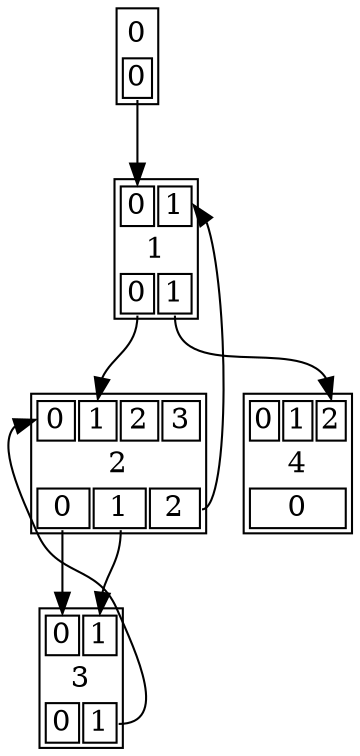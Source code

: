 digraph {
0 [shape=plain label=<<table border="1"><tr><td align="text" border="0" colspan="1">0</td></tr><tr><td port="out0" align="text" colspan="1" cellpadding="1" >0</td></tr></table>>]
0:out0 -> 1:in0 [style=""]
1 [shape=plain label=<<table border="1"><tr><td port="in0" align="text" colspan="2" cellpadding="1" >0</td><td port="in1" align="text" colspan="2" cellpadding="1" >1</td></tr><tr><td align="text" border="0" colspan="4">1</td></tr><tr><td port="out0" align="text" colspan="2" cellpadding="1" >0</td><td port="out1" align="text" colspan="2" cellpadding="1" >1</td></tr></table>>]
1:out0 -> 2:in1 [style=""]
1:out1 -> 4:in2 [style=""]
2 [shape=plain label=<<table border="1"><tr><td port="in0" align="text" colspan="3" cellpadding="1" >0</td><td port="in1" align="text" colspan="3" cellpadding="1" >1</td><td port="in2" align="text" colspan="3" cellpadding="1" >2</td><td port="in3" align="text" colspan="3" cellpadding="1" >3</td></tr><tr><td align="text" border="0" colspan="12">2</td></tr><tr><td port="out0" align="text" colspan="4" cellpadding="1" >0</td><td port="out1" align="text" colspan="4" cellpadding="1" >1</td><td port="out2" align="text" colspan="4" cellpadding="1" >2</td></tr></table>>]
2:out0 -> 3:in0 [style=""]
2:out1 -> 3:in1 [style=""]
2:out2 -> 1:in1 [style=""]
3 [shape=plain label=<<table border="1"><tr><td port="in0" align="text" colspan="2" cellpadding="1" >0</td><td port="in1" align="text" colspan="2" cellpadding="1" >1</td></tr><tr><td align="text" border="0" colspan="4">3</td></tr><tr><td port="out0" align="text" colspan="2" cellpadding="1" >0</td><td port="out1" align="text" colspan="2" cellpadding="1" >1</td></tr></table>>]
3:out1 -> 2:in0 [style=""]
4 [shape=plain label=<<table border="1"><tr><td port="in0" align="text" colspan="1" cellpadding="1" >0</td><td port="in1" align="text" colspan="1" cellpadding="1" >1</td><td port="in2" align="text" colspan="1" cellpadding="1" >2</td></tr><tr><td align="text" border="0" colspan="3">4</td></tr><tr><td port="out0" align="text" colspan="3" cellpadding="1" >0</td></tr></table>>]
}
